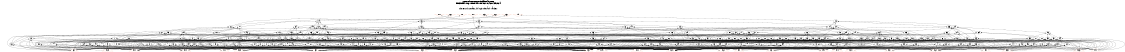 # Network structure generated by ABC

digraph network {
size = "7.5,10";
center = true;
edge [dir = back];

{
  node [shape = plaintext];
  edge [style = invis];
  LevelTitle1 [label=""];
  LevelTitle2 [label=""];
  Level6 [label = ""];
  Level5 [label = ""];
  Level4 [label = ""];
  Level3 [label = ""];
  Level2 [label = ""];
  Level1 [label = ""];
  Level0 [label = ""];
  LevelTitle1 ->  LevelTitle2 ->  Level6 ->  Level5 ->  Level4 ->  Level3 ->  Level2 ->  Level1 ->  Level0;
}

{
  rank = same;
  LevelTitle1;
  title1 [shape=plaintext,
          fontsize=20,
          fontname = "Times-Roman",
          label="Network structure visualized by ABC\nBenchmark \"top\". Time was Wed Oct 16 16:07:39 2024. "
         ];
}

{
  rank = same;
  LevelTitle2;
  title2 [shape=plaintext,
          fontsize=18,
          fontname = "Times-Roman",
          label="The network contains 240 logic nodes and 0 latches.\n"
         ];
}

{
  rank = same;
  Level6;
  Node26 [label = "o_1_", shape = invtriangle, color = coral, fillcolor = coral];
  Node27 [label = "o_2_", shape = invtriangle, color = coral, fillcolor = coral];
  Node28 [label = "o_0_", shape = invtriangle, color = coral, fillcolor = coral];
  Node29 [label = "o_7_", shape = invtriangle, color = coral, fillcolor = coral];
  Node30 [label = "o_5_", shape = invtriangle, color = coral, fillcolor = coral];
  Node31 [label = "o_6_", shape = invtriangle, color = coral, fillcolor = coral];
  Node32 [label = "o_3_", shape = invtriangle, color = coral, fillcolor = coral];
  Node33 [label = "o_4_", shape = invtriangle, color = coral, fillcolor = coral];
}

{
  rank = same;
  Level5;
  Node35 [label = "35\n", shape = ellipse];
  Node133 [label = "133\n", shape = ellipse];
  Node179 [label = "179\n", shape = ellipse];
  Node203 [label = "203\n", shape = ellipse];
}

{
  rank = same;
  Level4;
  Node36 [label = "36\n", shape = ellipse];
  Node51 [label = "51\n", shape = ellipse];
  Node86 [label = "86\n", shape = ellipse];
  Node101 [label = "101\n", shape = ellipse];
  Node125 [label = "125\n", shape = ellipse];
  Node134 [label = "134\n", shape = ellipse];
  Node149 [label = "149\n", shape = ellipse];
  Node165 [label = "165\n", shape = ellipse];
  Node180 [label = "180\n", shape = ellipse];
  Node190 [label = "190\n", shape = ellipse];
  Node194 [label = "194\n", shape = ellipse];
  Node204 [label = "204\n", shape = ellipse];
  Node220 [label = "220\n", shape = ellipse];
  Node235 [label = "235\n", shape = ellipse];
  Node247 [label = "247\n", shape = ellipse];
}

{
  rank = same;
  Level3;
  Node37 [label = "37\n", shape = ellipse];
  Node52 [label = "52\n", shape = ellipse];
  Node65 [label = "65\n", shape = ellipse];
  Node71 [label = "71\n", shape = ellipse];
  Node74 [label = "74\n", shape = ellipse];
  Node79 [label = "79\n", shape = ellipse];
  Node84 [label = "84\n", shape = ellipse];
  Node87 [label = "87\n", shape = ellipse];
  Node93 [label = "93\n", shape = ellipse];
  Node102 [label = "102\n", shape = ellipse];
  Node109 [label = "109\n", shape = ellipse];
  Node117 [label = "117\n", shape = ellipse];
  Node126 [label = "126\n", shape = ellipse];
  Node129 [label = "129\n", shape = ellipse];
  Node135 [label = "135\n", shape = ellipse];
  Node139 [label = "139\n", shape = ellipse];
  Node150 [label = "150\n", shape = ellipse];
  Node153 [label = "153\n", shape = ellipse];
  Node166 [label = "166\n", shape = ellipse];
  Node169 [label = "169\n", shape = ellipse];
  Node171 [label = "171\n", shape = ellipse];
  Node173 [label = "173\n", shape = ellipse];
  Node175 [label = "175\n", shape = ellipse];
  Node181 [label = "181\n", shape = ellipse];
  Node183 [label = "183\n", shape = ellipse];
  Node191 [label = "191\n", shape = ellipse];
  Node195 [label = "195\n", shape = ellipse];
  Node197 [label = "197\n", shape = ellipse];
  Node198 [label = "198\n", shape = ellipse];
  Node205 [label = "205\n", shape = ellipse];
  Node209 [label = "209\n", shape = ellipse];
  Node221 [label = "221\n", shape = ellipse];
  Node226 [label = "226\n", shape = ellipse];
  Node236 [label = "236\n", shape = ellipse];
  Node241 [label = "241\n", shape = ellipse];
  Node248 [label = "248\n", shape = ellipse];
  Node255 [label = "255\n", shape = ellipse];
  Node264 [label = "264\n", shape = ellipse];
  Node269 [label = "269\n", shape = ellipse];
}

{
  rank = same;
  Level2;
  Node38 [label = "38\n", shape = ellipse];
  Node44 [label = "44\n", shape = ellipse];
  Node46 [label = "46\n", shape = ellipse];
  Node48 [label = "48\n", shape = ellipse];
  Node53 [label = "53\n", shape = ellipse];
  Node56 [label = "56\n", shape = ellipse];
  Node59 [label = "59\n", shape = ellipse];
  Node61 [label = "61\n", shape = ellipse];
  Node66 [label = "66\n", shape = ellipse];
  Node68 [label = "68\n", shape = ellipse];
  Node69 [label = "69\n", shape = ellipse];
  Node75 [label = "75\n", shape = ellipse];
  Node76 [label = "76\n", shape = ellipse];
  Node80 [label = "80\n", shape = ellipse];
  Node85 [label = "85\n", shape = ellipse];
  Node88 [label = "88\n", shape = ellipse];
  Node91 [label = "91\n", shape = ellipse];
  Node94 [label = "94\n", shape = ellipse];
  Node95 [label = "95\n", shape = ellipse];
  Node97 [label = "97\n", shape = ellipse];
  Node100 [label = "100\n", shape = ellipse];
  Node103 [label = "103\n", shape = ellipse];
  Node105 [label = "105\n", shape = ellipse];
  Node110 [label = "110\n", shape = ellipse];
  Node115 [label = "115\n", shape = ellipse];
  Node118 [label = "118\n", shape = ellipse];
  Node122 [label = "122\n", shape = ellipse];
  Node127 [label = "127\n", shape = ellipse];
  Node130 [label = "130\n", shape = ellipse];
  Node132 [label = "132\n", shape = ellipse];
  Node136 [label = "136\n", shape = ellipse];
  Node140 [label = "140\n", shape = ellipse];
  Node144 [label = "144\n", shape = ellipse];
  Node145 [label = "145\n", shape = ellipse];
  Node147 [label = "147\n", shape = ellipse];
  Node151 [label = "151\n", shape = ellipse];
  Node154 [label = "154\n", shape = ellipse];
  Node156 [label = "156\n", shape = ellipse];
  Node158 [label = "158\n", shape = ellipse];
  Node160 [label = "160\n", shape = ellipse];
  Node162 [label = "162\n", shape = ellipse];
  Node164 [label = "164\n", shape = ellipse];
  Node167 [label = "167\n", shape = ellipse];
  Node172 [label = "172\n", shape = ellipse];
  Node174 [label = "174\n", shape = ellipse];
  Node176 [label = "176\n", shape = ellipse];
  Node177 [label = "177\n", shape = ellipse];
  Node182 [label = "182\n", shape = ellipse];
  Node184 [label = "184\n", shape = ellipse];
  Node186 [label = "186\n", shape = ellipse];
  Node189 [label = "189\n", shape = ellipse];
  Node192 [label = "192\n", shape = ellipse];
  Node193 [label = "193\n", shape = ellipse];
  Node196 [label = "196\n", shape = ellipse];
  Node199 [label = "199\n", shape = ellipse];
  Node201 [label = "201\n", shape = ellipse];
  Node206 [label = "206\n", shape = ellipse];
  Node210 [label = "210\n", shape = ellipse];
  Node211 [label = "211\n", shape = ellipse];
  Node213 [label = "213\n", shape = ellipse];
  Node214 [label = "214\n", shape = ellipse];
  Node216 [label = "216\n", shape = ellipse];
  Node218 [label = "218\n", shape = ellipse];
  Node222 [label = "222\n", shape = ellipse];
  Node227 [label = "227\n", shape = ellipse];
  Node228 [label = "228\n", shape = ellipse];
  Node230 [label = "230\n", shape = ellipse];
  Node231 [label = "231\n", shape = ellipse];
  Node232 [label = "232\n", shape = ellipse];
  Node233 [label = "233\n", shape = ellipse];
  Node237 [label = "237\n", shape = ellipse];
  Node238 [label = "238\n", shape = ellipse];
  Node242 [label = "242\n", shape = ellipse];
  Node243 [label = "243\n", shape = ellipse];
  Node245 [label = "245\n", shape = ellipse];
  Node249 [label = "249\n", shape = ellipse];
  Node251 [label = "251\n", shape = ellipse];
  Node252 [label = "252\n", shape = ellipse];
  Node253 [label = "253\n", shape = ellipse];
  Node256 [label = "256\n", shape = ellipse];
  Node261 [label = "261\n", shape = ellipse];
  Node265 [label = "265\n", shape = ellipse];
  Node266 [label = "266\n", shape = ellipse];
  Node267 [label = "267\n", shape = ellipse];
  Node268 [label = "268\n", shape = ellipse];
  Node270 [label = "270\n", shape = ellipse];
  Node271 [label = "271\n", shape = ellipse];
  Node272 [label = "272\n", shape = ellipse];
  Node274 [label = "274\n", shape = ellipse];
}

{
  rank = same;
  Level1;
  Node39 [label = "39\n", shape = ellipse];
  Node40 [label = "40\n", shape = ellipse];
  Node41 [label = "41\n", shape = ellipse];
  Node42 [label = "42\n", shape = ellipse];
  Node43 [label = "43\n", shape = ellipse];
  Node45 [label = "45\n", shape = ellipse];
  Node47 [label = "47\n", shape = ellipse];
  Node49 [label = "49\n", shape = ellipse];
  Node50 [label = "50\n", shape = ellipse];
  Node54 [label = "54\n", shape = ellipse];
  Node55 [label = "55\n", shape = ellipse];
  Node57 [label = "57\n", shape = ellipse];
  Node58 [label = "58\n", shape = ellipse];
  Node60 [label = "60\n", shape = ellipse];
  Node62 [label = "62\n", shape = ellipse];
  Node63 [label = "63\n", shape = ellipse];
  Node64 [label = "64\n", shape = ellipse];
  Node67 [label = "67\n", shape = ellipse];
  Node70 [label = "70\n", shape = ellipse];
  Node72 [label = "72\n", shape = ellipse];
  Node73 [label = "73\n", shape = ellipse];
  Node77 [label = "77\n", shape = ellipse];
  Node78 [label = "78\n", shape = ellipse];
  Node81 [label = "81\n", shape = ellipse];
  Node82 [label = "82\n", shape = ellipse];
  Node83 [label = "83\n", shape = ellipse];
  Node89 [label = "89\n", shape = ellipse];
  Node90 [label = "90\n", shape = ellipse];
  Node92 [label = "92\n", shape = ellipse];
  Node96 [label = "96\n", shape = ellipse];
  Node98 [label = "98\n", shape = ellipse];
  Node99 [label = "99\n", shape = ellipse];
  Node104 [label = "104\n", shape = ellipse];
  Node106 [label = "106\n", shape = ellipse];
  Node107 [label = "107\n", shape = ellipse];
  Node108 [label = "108\n", shape = ellipse];
  Node111 [label = "111\n", shape = ellipse];
  Node112 [label = "112\n", shape = ellipse];
  Node113 [label = "113\n", shape = ellipse];
  Node114 [label = "114\n", shape = ellipse];
  Node116 [label = "116\n", shape = ellipse];
  Node119 [label = "119\n", shape = ellipse];
  Node120 [label = "120\n", shape = ellipse];
  Node121 [label = "121\n", shape = ellipse];
  Node123 [label = "123\n", shape = ellipse];
  Node124 [label = "124\n", shape = ellipse];
  Node128 [label = "128\n", shape = ellipse];
  Node131 [label = "131\n", shape = ellipse];
  Node137 [label = "137\n", shape = ellipse];
  Node138 [label = "138\n", shape = ellipse];
  Node141 [label = "141\n", shape = ellipse];
  Node142 [label = "142\n", shape = ellipse];
  Node143 [label = "143\n", shape = ellipse];
  Node146 [label = "146\n", shape = ellipse];
  Node148 [label = "148\n", shape = ellipse];
  Node152 [label = "152\n", shape = ellipse];
  Node155 [label = "155\n", shape = ellipse];
  Node157 [label = "157\n", shape = ellipse];
  Node159 [label = "159\n", shape = ellipse];
  Node161 [label = "161\n", shape = ellipse];
  Node163 [label = "163\n", shape = ellipse];
  Node168 [label = "168\n", shape = ellipse];
  Node170 [label = "170\n", shape = ellipse];
  Node178 [label = "178\n", shape = ellipse];
  Node185 [label = "185\n", shape = ellipse];
  Node187 [label = "187\n", shape = ellipse];
  Node188 [label = "188\n", shape = ellipse];
  Node200 [label = "200\n", shape = ellipse];
  Node202 [label = "202\n", shape = ellipse];
  Node207 [label = "207\n", shape = ellipse];
  Node208 [label = "208\n", shape = ellipse];
  Node212 [label = "212\n", shape = ellipse];
  Node215 [label = "215\n", shape = ellipse];
  Node217 [label = "217\n", shape = ellipse];
  Node219 [label = "219\n", shape = ellipse];
  Node223 [label = "223\n", shape = ellipse];
  Node224 [label = "224\n", shape = ellipse];
  Node225 [label = "225\n", shape = ellipse];
  Node229 [label = "229\n", shape = ellipse];
  Node234 [label = "234\n", shape = ellipse];
  Node239 [label = "239\n", shape = ellipse];
  Node240 [label = "240\n", shape = ellipse];
  Node244 [label = "244\n", shape = ellipse];
  Node246 [label = "246\n", shape = ellipse];
  Node250 [label = "250\n", shape = ellipse];
  Node254 [label = "254\n", shape = ellipse];
  Node257 [label = "257\n", shape = ellipse];
  Node258 [label = "258\n", shape = ellipse];
  Node259 [label = "259\n", shape = ellipse];
  Node260 [label = "260\n", shape = ellipse];
  Node262 [label = "262\n", shape = ellipse];
  Node263 [label = "263\n", shape = ellipse];
  Node273 [label = "273\n", shape = ellipse];
}

{
  rank = same;
  Level0;
  Node1 [label = "i_20_", shape = triangle, color = coral, fillcolor = coral];
  Node2 [label = "i_9_", shape = triangle, color = coral, fillcolor = coral];
  Node3 [label = "i_10_", shape = triangle, color = coral, fillcolor = coral];
  Node4 [label = "i_7_", shape = triangle, color = coral, fillcolor = coral];
  Node5 [label = "i_8_", shape = triangle, color = coral, fillcolor = coral];
  Node6 [label = "i_5_", shape = triangle, color = coral, fillcolor = coral];
  Node7 [label = "i_6_", shape = triangle, color = coral, fillcolor = coral];
  Node8 [label = "i_14_", shape = triangle, color = coral, fillcolor = coral];
  Node9 [label = "i_3_", shape = triangle, color = coral, fillcolor = coral];
  Node10 [label = "i_13_", shape = triangle, color = coral, fillcolor = coral];
  Node11 [label = "i_4_", shape = triangle, color = coral, fillcolor = coral];
  Node12 [label = "i_12_", shape = triangle, color = coral, fillcolor = coral];
  Node13 [label = "i_1_", shape = triangle, color = coral, fillcolor = coral];
  Node14 [label = "i_11_", shape = triangle, color = coral, fillcolor = coral];
  Node15 [label = "i_2_", shape = triangle, color = coral, fillcolor = coral];
  Node16 [label = "i_23_", shape = triangle, color = coral, fillcolor = coral];
  Node17 [label = "i_18_", shape = triangle, color = coral, fillcolor = coral];
  Node18 [label = "i_24_", shape = triangle, color = coral, fillcolor = coral];
  Node19 [label = "i_17_", shape = triangle, color = coral, fillcolor = coral];
  Node20 [label = "i_0_", shape = triangle, color = coral, fillcolor = coral];
  Node21 [label = "i_21_", shape = triangle, color = coral, fillcolor = coral];
  Node22 [label = "i_16_", shape = triangle, color = coral, fillcolor = coral];
  Node23 [label = "i_22_", shape = triangle, color = coral, fillcolor = coral];
  Node24 [label = "i_15_", shape = triangle, color = coral, fillcolor = coral];
  Node25 [label = "i_19_", shape = triangle, color = coral, fillcolor = coral];
}

title1 -> title2 [style = invis];
title2 -> Node26 [style = invis];
title2 -> Node27 [style = invis];
title2 -> Node28 [style = invis];
title2 -> Node29 [style = invis];
title2 -> Node30 [style = invis];
title2 -> Node31 [style = invis];
title2 -> Node32 [style = invis];
title2 -> Node33 [style = invis];
Node26 -> Node27 [style = invis];
Node27 -> Node28 [style = invis];
Node28 -> Node29 [style = invis];
Node29 -> Node30 [style = invis];
Node30 -> Node31 [style = invis];
Node31 -> Node32 [style = invis];
Node32 -> Node33 [style = invis];
Node26 -> Node35 [style = solid];
Node27 -> Node86 [style = solid];
Node28 -> Node101 [style = solid];
Node29 -> Node117 [style = solid];
Node30 -> Node125 [style = solid];
Node31 -> Node133 [style = solid];
Node32 -> Node179 [style = solid];
Node33 -> Node203 [style = solid];
Node35 -> Node36 [style = solid];
Node35 -> Node51 [style = solid];
Node35 -> Node79 [style = solid];
Node35 -> Node84 [style = solid];
Node36 -> Node37 [style = solid];
Node36 -> Node44 [style = solid];
Node36 -> Node46 [style = solid];
Node36 -> Node48 [style = solid];
Node37 -> Node38 [style = solid];
Node37 -> Node41 [style = solid];
Node37 -> Node42 [style = solid];
Node37 -> Node43 [style = solid];
Node38 -> Node39 [style = solid];
Node38 -> Node40 [style = solid];
Node39 -> Node16 [style = solid];
Node39 -> Node18 [style = solid];
Node39 -> Node23 [style = solid];
Node40 -> Node12 [style = solid];
Node40 -> Node14 [style = solid];
Node40 -> Node19 [style = solid];
Node40 -> Node22 [style = solid];
Node41 -> Node7 [style = solid];
Node41 -> Node8 [style = solid];
Node41 -> Node9 [style = solid];
Node41 -> Node11 [style = solid];
Node42 -> Node1 [style = solid];
Node42 -> Node2 [style = solid];
Node42 -> Node3 [style = solid];
Node42 -> Node5 [style = solid];
Node43 -> Node13 [style = solid];
Node43 -> Node15 [style = solid];
Node43 -> Node20 [style = solid];
Node44 -> Node45 [style = solid];
Node44 -> Node9 [style = solid];
Node44 -> Node11 [style = solid];
Node44 -> Node13 [style = solid];
Node45 -> Node2 [style = solid];
Node45 -> Node12 [style = solid];
Node45 -> Node14 [style = solid];
Node46 -> Node47 [style = solid];
Node46 -> Node1 [style = solid];
Node46 -> Node16 [style = solid];
Node47 -> Node18 [style = solid];
Node47 -> Node19 [style = solid];
Node47 -> Node23 [style = solid];
Node48 -> Node49 [style = solid];
Node48 -> Node50 [style = solid];
Node48 -> Node8 [style = solid];
Node48 -> Node22 [style = solid];
Node49 -> Node5 [style = solid];
Node49 -> Node7 [style = solid];
Node50 -> Node4 [style = solid];
Node50 -> Node6 [style = solid];
Node51 -> Node52 [style = solid];
Node51 -> Node65 [style = solid];
Node51 -> Node71 [style = solid];
Node51 -> Node74 [style = solid];
Node52 -> Node53 [style = solid];
Node52 -> Node56 [style = solid];
Node52 -> Node59 [style = solid];
Node52 -> Node61 [style = solid];
Node53 -> Node54 [style = solid];
Node53 -> Node55 [style = solid];
Node53 -> Node16 [style = solid];
Node53 -> Node17 [style = solid];
Node54 -> Node18 [style = solid];
Node54 -> Node19 [style = solid];
Node54 -> Node22 [style = solid];
Node54 -> Node23 [style = solid];
Node55 -> Node1 [style = solid];
Node55 -> Node8 [style = solid];
Node56 -> Node57 [style = solid];
Node56 -> Node58 [style = solid];
Node56 -> Node2 [style = solid];
Node56 -> Node5 [style = solid];
Node57 -> Node9 [style = solid];
Node57 -> Node11 [style = solid];
Node57 -> Node13 [style = solid];
Node58 -> Node7 [style = solid];
Node58 -> Node10 [style = solid];
Node58 -> Node12 [style = solid];
Node58 -> Node14 [style = solid];
Node59 -> Node60 [style = solid];
Node59 -> Node6 [style = solid];
Node59 -> Node16 [style = solid];
Node59 -> Node23 [style = solid];
Node60 -> Node5 [style = solid];
Node60 -> Node7 [style = solid];
Node61 -> Node57 [style = solid];
Node61 -> Node62 [style = solid];
Node61 -> Node63 [style = solid];
Node61 -> Node64 [style = solid];
Node62 -> Node8 [style = solid];
Node62 -> Node10 [style = solid];
Node62 -> Node24 [style = solid];
Node63 -> Node1 [style = solid];
Node63 -> Node19 [style = solid];
Node63 -> Node22 [style = solid];
Node64 -> Node2 [style = solid];
Node64 -> Node12 [style = solid];
Node64 -> Node14 [style = solid];
Node65 -> Node66 [style = solid];
Node65 -> Node68 [style = solid];
Node65 -> Node69 [style = solid];
Node65 -> Node45 [style = solid];
Node66 -> Node67 [style = solid];
Node66 -> Node8 [style = solid];
Node66 -> Node22 [style = solid];
Node67 -> Node6 [style = solid];
Node67 -> Node10 [style = solid];
Node68 -> Node49 [style = solid];
Node68 -> Node16 [style = solid];
Node68 -> Node23 [style = solid];
Node69 -> Node70 [style = solid];
Node69 -> Node9 [style = solid];
Node69 -> Node11 [style = solid];
Node69 -> Node13 [style = solid];
Node70 -> Node1 [style = solid];
Node70 -> Node19 [style = solid];
Node70 -> Node25 [style = solid];
Node71 -> Node44 [style = solid];
Node71 -> Node46 [style = solid];
Node71 -> Node72 [style = solid];
Node71 -> Node73 [style = solid];
Node72 -> Node8 [style = solid];
Node72 -> Node10 [style = solid];
Node72 -> Node22 [style = solid];
Node73 -> Node4 [style = solid];
Node73 -> Node5 [style = solid];
Node73 -> Node7 [style = solid];
Node74 -> Node53 [style = solid];
Node74 -> Node75 [style = solid];
Node74 -> Node76 [style = solid];
Node74 -> Node78 [style = solid];
Node75 -> Node60 [style = solid];
Node75 -> Node57 [style = solid];
Node75 -> Node64 [style = solid];
Node75 -> Node6 [style = solid];
Node76 -> Node63 [style = solid];
Node76 -> Node77 [style = solid];
Node77 -> Node8 [style = solid];
Node77 -> Node10 [style = solid];
Node77 -> Node24 [style = solid];
Node78 -> Node16 [style = solid];
Node78 -> Node18 [style = solid];
Node78 -> Node23 [style = solid];
Node79 -> Node80 [style = solid];
Node79 -> Node82 [style = solid];
Node79 -> Node78 [style = solid];
Node79 -> Node83 [style = solid];
Node80 -> Node60 [style = solid];
Node80 -> Node81 [style = solid];
Node80 -> Node2 [style = solid];
Node80 -> Node12 [style = solid];
Node81 -> Node1 [style = solid];
Node81 -> Node3 [style = solid];
Node81 -> Node14 [style = solid];
Node81 -> Node21 [style = solid];
Node82 -> Node9 [style = solid];
Node82 -> Node13 [style = solid];
Node82 -> Node15 [style = solid];
Node83 -> Node8 [style = solid];
Node83 -> Node11 [style = solid];
Node83 -> Node19 [style = solid];
Node83 -> Node22 [style = solid];
Node84 -> Node85 [style = solid];
Node84 -> Node44 [style = solid];
Node84 -> Node72 [style = solid];
Node84 -> Node39 [style = solid];
Node85 -> Node70 [style = solid];
Node85 -> Node49 [style = solid];
Node85 -> Node6 [style = solid];
Node86 -> Node87 [style = solid];
Node86 -> Node93 [style = solid];
Node86 -> Node100 [style = solid];
Node86 -> Node99 [style = solid];
Node87 -> Node88 [style = solid];
Node87 -> Node91 [style = solid];
Node87 -> Node82 [style = solid];
Node87 -> Node92 [style = solid];
Node88 -> Node89 [style = solid];
Node88 -> Node90 [style = solid];
Node89 -> Node7 [style = solid];
Node89 -> Node9 [style = solid];
Node89 -> Node13 [style = solid];
Node90 -> Node8 [style = solid];
Node90 -> Node10 [style = solid];
Node90 -> Node14 [style = solid];
Node91 -> Node81 [style = solid];
Node91 -> Node7 [style = solid];
Node91 -> Node8 [style = solid];
Node91 -> Node18 [style = solid];
Node92 -> Node1 [style = solid];
Node92 -> Node17 [style = solid];
Node92 -> Node18 [style = solid];
Node93 -> Node94 [style = solid];
Node93 -> Node95 [style = solid];
Node93 -> Node97 [style = solid];
Node93 -> Node99 [style = solid];
Node94 -> Node55 [style = solid];
Node94 -> Node24 [style = solid];
Node95 -> Node96 [style = solid];
Node95 -> Node7 [style = solid];
Node95 -> Node10 [style = solid];
Node95 -> Node14 [style = solid];
Node96 -> Node6 [style = solid];
Node96 -> Node9 [style = solid];
Node96 -> Node13 [style = solid];
Node97 -> Node98 [style = solid];
Node97 -> Node7 [style = solid];
Node97 -> Node18 [style = solid];
Node98 -> Node10 [style = solid];
Node98 -> Node14 [style = solid];
Node99 -> Node6 [style = solid];
Node99 -> Node9 [style = solid];
Node99 -> Node13 [style = solid];
Node100 -> Node92 [style = solid];
Node100 -> Node7 [style = solid];
Node100 -> Node8 [style = solid];
Node100 -> Node14 [style = solid];
Node101 -> Node102 [style = solid];
Node101 -> Node109 [style = solid];
Node101 -> Node115 [style = solid];
Node102 -> Node103 [style = solid];
Node102 -> Node105 [style = solid];
Node102 -> Node108 [style = solid];
Node103 -> Node104 [style = solid];
Node103 -> Node4 [style = solid];
Node103 -> Node10 [style = solid];
Node103 -> Node14 [style = solid];
Node104 -> Node7 [style = solid];
Node104 -> Node9 [style = solid];
Node104 -> Node13 [style = solid];
Node105 -> Node43 [style = solid];
Node105 -> Node106 [style = solid];
Node105 -> Node107 [style = solid];
Node106 -> Node1 [style = solid];
Node106 -> Node8 [style = solid];
Node106 -> Node14 [style = solid];
Node107 -> Node3 [style = solid];
Node107 -> Node7 [style = solid];
Node107 -> Node9 [style = solid];
Node107 -> Node18 [style = solid];
Node108 -> Node1 [style = solid];
Node108 -> Node8 [style = solid];
Node108 -> Node18 [style = solid];
Node109 -> Node110 [style = solid];
Node109 -> Node112 [style = solid];
Node109 -> Node113 [style = solid];
Node109 -> Node114 [style = solid];
Node110 -> Node111 [style = solid];
Node110 -> Node7 [style = solid];
Node110 -> Node10 [style = solid];
Node110 -> Node14 [style = solid];
Node111 -> Node6 [style = solid];
Node111 -> Node9 [style = solid];
Node111 -> Node13 [style = solid];
Node112 -> Node6 [style = solid];
Node112 -> Node9 [style = solid];
Node112 -> Node13 [style = solid];
Node113 -> Node1 [style = solid];
Node113 -> Node8 [style = solid];
Node113 -> Node25 [style = solid];
Node114 -> Node7 [style = solid];
Node114 -> Node10 [style = solid];
Node114 -> Node14 [style = solid];
Node114 -> Node18 [style = solid];
Node115 -> Node108 [style = solid];
Node115 -> Node112 [style = solid];
Node115 -> Node116 [style = solid];
Node115 -> Node7 [style = solid];
Node116 -> Node4 [style = solid];
Node116 -> Node14 [style = solid];
Node117 -> Node118 [style = solid];
Node117 -> Node122 [style = solid];
Node117 -> Node124 [style = solid];
Node118 -> Node119 [style = solid];
Node118 -> Node120 [style = solid];
Node118 -> Node121 [style = solid];
Node118 -> Node6 [style = solid];
Node119 -> Node17 [style = solid];
Node119 -> Node18 [style = solid];
Node120 -> Node3 [style = solid];
Node120 -> Node15 [style = solid];
Node121 -> Node18 [style = solid];
Node121 -> Node21 [style = solid];
Node122 -> Node119 [style = solid];
Node122 -> Node123 [style = solid];
Node122 -> Node10 [style = solid];
Node123 -> Node6 [style = solid];
Node123 -> Node10 [style = solid];
Node123 -> Node24 [style = solid];
Node124 -> Node6 [style = solid];
Node124 -> Node10 [style = solid];
Node124 -> Node18 [style = solid];
Node124 -> Node24 [style = solid];
Node125 -> Node126 [style = solid];
Node125 -> Node129 [style = solid];
Node125 -> Node132 [style = solid];
Node125 -> Node18 [style = solid];
Node126 -> Node127 [style = solid];
Node126 -> Node4 [style = solid];
Node126 -> Node10 [style = solid];
Node126 -> Node18 [style = solid];
Node127 -> Node128 [style = solid];
Node127 -> Node6 [style = solid];
Node128 -> Node10 [style = solid];
Node128 -> Node25 [style = solid];
Node129 -> Node130 [style = solid];
Node129 -> Node50 [style = solid];
Node129 -> Node18 [style = solid];
Node130 -> Node131 [style = solid];
Node130 -> Node18 [style = solid];
Node130 -> Node25 [style = solid];
Node131 -> Node6 [style = solid];
Node131 -> Node10 [style = solid];
Node132 -> Node120 [style = solid];
Node132 -> Node20 [style = solid];
Node133 -> Node134 [style = solid];
Node133 -> Node149 [style = solid];
Node133 -> Node165 [style = solid];
Node133 -> Node175 [style = solid];
Node134 -> Node135 [style = solid];
Node134 -> Node139 [style = solid];
Node134 -> Node145 [style = solid];
Node134 -> Node147 [style = solid];
Node135 -> Node136 [style = solid];
Node135 -> Node90 [style = solid];
Node135 -> Node138 [style = solid];
Node136 -> Node137 [style = solid];
Node136 -> Node4 [style = solid];
Node136 -> Node10 [style = solid];
Node136 -> Node14 [style = solid];
Node137 -> Node1 [style = solid];
Node137 -> Node8 [style = solid];
Node137 -> Node18 [style = solid];
Node138 -> Node1 [style = solid];
Node138 -> Node17 [style = solid];
Node138 -> Node18 [style = solid];
Node139 -> Node140 [style = solid];
Node139 -> Node144 [style = solid];
Node139 -> Node119 [style = solid];
Node139 -> Node141 [style = solid];
Node140 -> Node120 [style = solid];
Node140 -> Node141 [style = solid];
Node140 -> Node142 [style = solid];
Node140 -> Node143 [style = solid];
Node141 -> Node6 [style = solid];
Node141 -> Node7 [style = solid];
Node141 -> Node14 [style = solid];
Node142 -> Node10 [style = solid];
Node142 -> Node18 [style = solid];
Node142 -> Node24 [style = solid];
Node143 -> Node7 [style = solid];
Node143 -> Node14 [style = solid];
Node143 -> Node18 [style = solid];
Node143 -> Node20 [style = solid];
Node144 -> Node116 [style = solid];
Node144 -> Node137 [style = solid];
Node144 -> Node6 [style = solid];
Node145 -> Node146 [style = solid];
Node145 -> Node6 [style = solid];
Node145 -> Node10 [style = solid];
Node145 -> Node14 [style = solid];
Node146 -> Node1 [style = solid];
Node146 -> Node8 [style = solid];
Node146 -> Node25 [style = solid];
Node147 -> Node148 [style = solid];
Node147 -> Node6 [style = solid];
Node147 -> Node10 [style = solid];
Node147 -> Node14 [style = solid];
Node148 -> Node1 [style = solid];
Node148 -> Node8 [style = solid];
Node148 -> Node24 [style = solid];
Node149 -> Node150 [style = solid];
Node149 -> Node153 [style = solid];
Node149 -> Node162 [style = solid];
Node149 -> Node164 [style = solid];
Node150 -> Node151 [style = solid];
Node150 -> Node120 [style = solid];
Node150 -> Node121 [style = solid];
Node150 -> Node9 [style = solid];
Node151 -> Node152 [style = solid];
Node151 -> Node15 [style = solid];
Node151 -> Node18 [style = solid];
Node151 -> Node21 [style = solid];
Node152 -> Node1 [style = solid];
Node152 -> Node3 [style = solid];
Node152 -> Node8 [style = solid];
Node152 -> Node14 [style = solid];
Node153 -> Node154 [style = solid];
Node153 -> Node156 [style = solid];
Node153 -> Node158 [style = solid];
Node153 -> Node160 [style = solid];
Node154 -> Node67 [style = solid];
Node154 -> Node155 [style = solid];
Node154 -> Node9 [style = solid];
Node154 -> Node24 [style = solid];
Node155 -> Node9 [style = solid];
Node155 -> Node10 [style = solid];
Node155 -> Node17 [style = solid];
Node155 -> Node18 [style = solid];
Node156 -> Node119 [style = solid];
Node156 -> Node157 [style = solid];
Node156 -> Node6 [style = solid];
Node156 -> Node9 [style = solid];
Node157 -> Node4 [style = solid];
Node157 -> Node6 [style = solid];
Node157 -> Node9 [style = solid];
Node157 -> Node18 [style = solid];
Node158 -> Node120 [style = solid];
Node158 -> Node159 [style = solid];
Node158 -> Node20 [style = solid];
Node159 -> Node1 [style = solid];
Node159 -> Node8 [style = solid];
Node159 -> Node14 [style = solid];
Node159 -> Node18 [style = solid];
Node160 -> Node67 [style = solid];
Node160 -> Node161 [style = solid];
Node160 -> Node9 [style = solid];
Node160 -> Node25 [style = solid];
Node161 -> Node4 [style = solid];
Node161 -> Node9 [style = solid];
Node161 -> Node10 [style = solid];
Node161 -> Node18 [style = solid];
Node162 -> Node163 [style = solid];
Node162 -> Node9 [style = solid];
Node162 -> Node15 [style = solid];
Node162 -> Node20 [style = solid];
Node163 -> Node3 [style = solid];
Node163 -> Node18 [style = solid];
Node164 -> Node131 [style = solid];
Node164 -> Node9 [style = solid];
Node164 -> Node18 [style = solid];
Node164 -> Node25 [style = solid];
Node165 -> Node166 [style = solid];
Node165 -> Node169 [style = solid];
Node165 -> Node171 [style = solid];
Node165 -> Node173 [style = solid];
Node166 -> Node127 [style = solid];
Node166 -> Node167 [style = solid];
Node166 -> Node168 [style = solid];
Node167 -> Node116 [style = solid];
Node167 -> Node7 [style = solid];
Node167 -> Node10 [style = solid];
Node167 -> Node18 [style = solid];
Node168 -> Node7 [style = solid];
Node168 -> Node14 [style = solid];
Node169 -> Node130 [style = solid];
Node169 -> Node121 [style = solid];
Node169 -> Node168 [style = solid];
Node169 -> Node170 [style = solid];
Node170 -> Node3 [style = solid];
Node170 -> Node7 [style = solid];
Node170 -> Node14 [style = solid];
Node170 -> Node15 [style = solid];
Node171 -> Node172 [style = solid];
Node171 -> Node50 [style = solid];
Node171 -> Node168 [style = solid];
Node171 -> Node18 [style = solid];
Node172 -> Node131 [style = solid];
Node172 -> Node9 [style = solid];
Node172 -> Node18 [style = solid];
Node172 -> Node24 [style = solid];
Node173 -> Node174 [style = solid];
Node173 -> Node123 [style = solid];
Node173 -> Node7 [style = solid];
Node173 -> Node14 [style = solid];
Node174 -> Node98 [style = solid];
Node174 -> Node119 [style = solid];
Node174 -> Node7 [style = solid];
Node175 -> Node176 [style = solid];
Node175 -> Node177 [style = solid];
Node175 -> Node146 [style = solid];
Node175 -> Node178 [style = solid];
Node176 -> Node138 [style = solid];
Node176 -> Node6 [style = solid];
Node176 -> Node8 [style = solid];
Node176 -> Node14 [style = solid];
Node177 -> Node98 [style = solid];
Node177 -> Node148 [style = solid];
Node177 -> Node6 [style = solid];
Node177 -> Node18 [style = solid];
Node178 -> Node6 [style = solid];
Node178 -> Node10 [style = solid];
Node178 -> Node14 [style = solid];
Node178 -> Node18 [style = solid];
Node179 -> Node180 [style = solid];
Node179 -> Node190 [style = solid];
Node179 -> Node194 [style = solid];
Node179 -> Node198 [style = solid];
Node180 -> Node181 [style = solid];
Node180 -> Node183 [style = solid];
Node180 -> Node189 [style = solid];
Node180 -> Node82 [style = solid];
Node181 -> Node182 [style = solid];
Node181 -> Node55 [style = solid];
Node181 -> Node121 [style = solid];
Node182 -> Node60 [style = solid];
Node182 -> Node3 [style = solid];
Node182 -> Node14 [style = solid];
Node183 -> Node184 [style = solid];
Node183 -> Node186 [style = solid];
Node183 -> Node112 [style = solid];
Node183 -> Node188 [style = solid];
Node184 -> Node185 [style = solid];
Node184 -> Node8 [style = solid];
Node184 -> Node10 [style = solid];
Node184 -> Node25 [style = solid];
Node185 -> Node1 [style = solid];
Node185 -> Node18 [style = solid];
Node186 -> Node49 [style = solid];
Node186 -> Node43 [style = solid];
Node186 -> Node185 [style = solid];
Node186 -> Node187 [style = solid];
Node187 -> Node3 [style = solid];
Node187 -> Node8 [style = solid];
Node187 -> Node9 [style = solid];
Node187 -> Node14 [style = solid];
Node188 -> Node5 [style = solid];
Node188 -> Node7 [style = solid];
Node188 -> Node14 [style = solid];
Node189 -> Node73 [style = solid];
Node189 -> Node106 [style = solid];
Node189 -> Node112 [style = solid];
Node189 -> Node18 [style = solid];
Node190 -> Node191 [style = solid];
Node190 -> Node193 [style = solid];
Node190 -> Node55 [style = solid];
Node190 -> Node17 [style = solid];
Node191 -> Node192 [style = solid];
Node191 -> Node62 [style = solid];
Node191 -> Node96 [style = solid];
Node191 -> Node1 [style = solid];
Node192 -> Node60 [style = solid];
Node192 -> Node14 [style = solid];
Node193 -> Node89 [style = solid];
Node193 -> Node98 [style = solid];
Node193 -> Node5 [style = solid];
Node193 -> Node18 [style = solid];
Node194 -> Node195 [style = solid];
Node194 -> Node197 [style = solid];
Node194 -> Node99 [style = solid];
Node194 -> Node18 [style = solid];
Node195 -> Node196 [style = solid];
Node195 -> Node77 [style = solid];
Node195 -> Node1 [style = solid];
Node195 -> Node18 [style = solid];
Node196 -> Node60 [style = solid];
Node196 -> Node99 [style = solid];
Node196 -> Node14 [style = solid];
Node197 -> Node192 [style = solid];
Node197 -> Node55 [style = solid];
Node197 -> Node17 [style = solid];
Node198 -> Node199 [style = solid];
Node198 -> Node201 [style = solid];
Node198 -> Node104 [style = solid];
Node198 -> Node188 [style = solid];
Node199 -> Node111 [style = solid];
Node199 -> Node200 [style = solid];
Node200 -> Node1 [style = solid];
Node200 -> Node8 [style = solid];
Node200 -> Node10 [style = solid];
Node200 -> Node25 [style = solid];
Node201 -> Node202 [style = solid];
Node201 -> Node4 [style = solid];
Node201 -> Node10 [style = solid];
Node201 -> Node18 [style = solid];
Node202 -> Node1 [style = solid];
Node202 -> Node5 [style = solid];
Node202 -> Node8 [style = solid];
Node202 -> Node14 [style = solid];
Node203 -> Node204 [style = solid];
Node203 -> Node220 [style = solid];
Node203 -> Node235 [style = solid];
Node203 -> Node247 [style = solid];
Node204 -> Node205 [style = solid];
Node204 -> Node209 [style = solid];
Node204 -> Node216 [style = solid];
Node204 -> Node218 [style = solid];
Node205 -> Node206 [style = solid];
Node205 -> Node121 [style = solid];
Node205 -> Node208 [style = solid];
Node206 -> Node207 [style = solid];
Node206 -> Node2 [style = solid];
Node206 -> Node3 [style = solid];
Node207 -> Node15 [style = solid];
Node207 -> Node18 [style = solid];
Node207 -> Node20 [style = solid];
Node207 -> Node22 [style = solid];
Node208 -> Node2 [style = solid];
Node208 -> Node3 [style = solid];
Node208 -> Node15 [style = solid];
Node208 -> Node22 [style = solid];
Node209 -> Node210 [style = solid];
Node209 -> Node211 [style = solid];
Node209 -> Node213 [style = solid];
Node209 -> Node214 [style = solid];
Node210 -> Node128 [style = solid];
Node210 -> Node2 [style = solid];
Node210 -> Node6 [style = solid];
Node210 -> Node22 [style = solid];
Node211 -> Node212 [style = solid];
Node211 -> Node2 [style = solid];
Node211 -> Node6 [style = solid];
Node211 -> Node22 [style = solid];
Node212 -> Node10 [style = solid];
Node212 -> Node24 [style = solid];
Node213 -> Node119 [style = solid];
Node213 -> Node2 [style = solid];
Node213 -> Node6 [style = solid];
Node213 -> Node22 [style = solid];
Node214 -> Node215 [style = solid];
Node214 -> Node2 [style = solid];
Node214 -> Node4 [style = solid];
Node214 -> Node6 [style = solid];
Node215 -> Node18 [style = solid];
Node215 -> Node22 [style = solid];
Node216 -> Node217 [style = solid];
Node216 -> Node2 [style = solid];
Node216 -> Node6 [style = solid];
Node217 -> Node10 [style = solid];
Node217 -> Node18 [style = solid];
Node217 -> Node22 [style = solid];
Node217 -> Node24 [style = solid];
Node218 -> Node219 [style = solid];
Node218 -> Node2 [style = solid];
Node218 -> Node10 [style = solid];
Node219 -> Node6 [style = solid];
Node219 -> Node18 [style = solid];
Node219 -> Node22 [style = solid];
Node219 -> Node25 [style = solid];
Node220 -> Node221 [style = solid];
Node220 -> Node226 [style = solid];
Node220 -> Node232 [style = solid];
Node220 -> Node233 [style = solid];
Node221 -> Node222 [style = solid];
Node221 -> Node224 [style = solid];
Node221 -> Node225 [style = solid];
Node222 -> Node50 [style = solid];
Node222 -> Node223 [style = solid];
Node222 -> Node22 [style = solid];
Node223 -> Node18 [style = solid];
Node223 -> Node19 [style = solid];
Node223 -> Node23 [style = solid];
Node224 -> Node19 [style = solid];
Node224 -> Node23 [style = solid];
Node224 -> Node25 [style = solid];
Node225 -> Node6 [style = solid];
Node225 -> Node10 [style = solid];
Node225 -> Node18 [style = solid];
Node225 -> Node22 [style = solid];
Node226 -> Node227 [style = solid];
Node226 -> Node228 [style = solid];
Node226 -> Node230 [style = solid];
Node226 -> Node231 [style = solid];
Node227 -> Node67 [style = solid];
Node227 -> Node224 [style = solid];
Node227 -> Node22 [style = solid];
Node228 -> Node119 [style = solid];
Node228 -> Node229 [style = solid];
Node228 -> Node10 [style = solid];
Node228 -> Node23 [style = solid];
Node229 -> Node19 [style = solid];
Node229 -> Node22 [style = solid];
Node230 -> Node123 [style = solid];
Node230 -> Node229 [style = solid];
Node230 -> Node23 [style = solid];
Node231 -> Node223 [style = solid];
Node231 -> Node4 [style = solid];
Node231 -> Node10 [style = solid];
Node231 -> Node22 [style = solid];
Node232 -> Node119 [style = solid];
Node232 -> Node229 [style = solid];
Node232 -> Node6 [style = solid];
Node232 -> Node23 [style = solid];
Node233 -> Node120 [style = solid];
Node233 -> Node234 [style = solid];
Node233 -> Node21 [style = solid];
Node233 -> Node23 [style = solid];
Node234 -> Node18 [style = solid];
Node234 -> Node19 [style = solid];
Node234 -> Node22 [style = solid];
Node235 -> Node236 [style = solid];
Node235 -> Node241 [style = solid];
Node235 -> Node245 [style = solid];
Node235 -> Node246 [style = solid];
Node236 -> Node237 [style = solid];
Node236 -> Node238 [style = solid];
Node236 -> Node239 [style = solid];
Node236 -> Node240 [style = solid];
Node237 -> Node212 [style = solid];
Node237 -> Node5 [style = solid];
Node237 -> Node6 [style = solid];
Node238 -> Node50 [style = solid];
Node238 -> Node5 [style = solid];
Node238 -> Node18 [style = solid];
Node239 -> Node5 [style = solid];
Node239 -> Node10 [style = solid];
Node239 -> Node17 [style = solid];
Node239 -> Node18 [style = solid];
Node240 -> Node5 [style = solid];
Node240 -> Node6 [style = solid];
Node240 -> Node17 [style = solid];
Node240 -> Node18 [style = solid];
Node241 -> Node242 [style = solid];
Node241 -> Node243 [style = solid];
Node241 -> Node244 [style = solid];
Node242 -> Node124 [style = solid];
Node242 -> Node229 [style = solid];
Node242 -> Node23 [style = solid];
Node243 -> Node131 [style = solid];
Node243 -> Node11 [style = solid];
Node243 -> Node16 [style = solid];
Node243 -> Node18 [style = solid];
Node244 -> Node22 [style = solid];
Node244 -> Node23 [style = solid];
Node244 -> Node25 [style = solid];
Node245 -> Node131 [style = solid];
Node245 -> Node11 [style = solid];
Node245 -> Node16 [style = solid];
Node245 -> Node18 [style = solid];
Node246 -> Node22 [style = solid];
Node246 -> Node23 [style = solid];
Node246 -> Node24 [style = solid];
Node247 -> Node248 [style = solid];
Node247 -> Node255 [style = solid];
Node247 -> Node264 [style = solid];
Node247 -> Node269 [style = solid];
Node248 -> Node249 [style = solid];
Node248 -> Node251 [style = solid];
Node248 -> Node252 [style = solid];
Node248 -> Node253 [style = solid];
Node249 -> Node250 [style = solid];
Node249 -> Node10 [style = solid];
Node249 -> Node11 [style = solid];
Node249 -> Node22 [style = solid];
Node250 -> Node16 [style = solid];
Node250 -> Node17 [style = solid];
Node250 -> Node18 [style = solid];
Node250 -> Node23 [style = solid];
Node251 -> Node67 [style = solid];
Node251 -> Node246 [style = solid];
Node251 -> Node11 [style = solid];
Node251 -> Node16 [style = solid];
Node252 -> Node67 [style = solid];
Node252 -> Node244 [style = solid];
Node252 -> Node11 [style = solid];
Node252 -> Node16 [style = solid];
Node253 -> Node254 [style = solid];
Node253 -> Node4 [style = solid];
Node253 -> Node10 [style = solid];
Node253 -> Node11 [style = solid];
Node254 -> Node16 [style = solid];
Node254 -> Node18 [style = solid];
Node254 -> Node22 [style = solid];
Node254 -> Node23 [style = solid];
Node255 -> Node132 [style = solid];
Node255 -> Node256 [style = solid];
Node255 -> Node261 [style = solid];
Node255 -> Node263 [style = solid];
Node256 -> Node257 [style = solid];
Node256 -> Node258 [style = solid];
Node256 -> Node259 [style = solid];
Node256 -> Node260 [style = solid];
Node257 -> Node3 [style = solid];
Node257 -> Node11 [style = solid];
Node257 -> Node15 [style = solid];
Node257 -> Node22 [style = solid];
Node258 -> Node16 [style = solid];
Node258 -> Node18 [style = solid];
Node258 -> Node21 [style = solid];
Node258 -> Node23 [style = solid];
Node259 -> Node4 [style = solid];
Node259 -> Node5 [style = solid];
Node259 -> Node10 [style = solid];
Node259 -> Node18 [style = solid];
Node260 -> Node5 [style = solid];
Node260 -> Node6 [style = solid];
Node260 -> Node10 [style = solid];
Node260 -> Node25 [style = solid];
Node261 -> Node120 [style = solid];
Node261 -> Node262 [style = solid];
Node261 -> Node16 [style = solid];
Node261 -> Node18 [style = solid];
Node262 -> Node11 [style = solid];
Node262 -> Node20 [style = solid];
Node262 -> Node22 [style = solid];
Node262 -> Node23 [style = solid];
Node263 -> Node18 [style = solid];
Node263 -> Node19 [style = solid];
Node263 -> Node22 [style = solid];
Node263 -> Node23 [style = solid];
Node264 -> Node265 [style = solid];
Node264 -> Node266 [style = solid];
Node264 -> Node267 [style = solid];
Node264 -> Node268 [style = solid];
Node265 -> Node120 [style = solid];
Node265 -> Node121 [style = solid];
Node265 -> Node5 [style = solid];
Node266 -> Node142 [style = solid];
Node266 -> Node5 [style = solid];
Node266 -> Node6 [style = solid];
Node267 -> Node119 [style = solid];
Node267 -> Node2 [style = solid];
Node267 -> Node10 [style = solid];
Node267 -> Node22 [style = solid];
Node268 -> Node215 [style = solid];
Node268 -> Node2 [style = solid];
Node268 -> Node4 [style = solid];
Node268 -> Node10 [style = solid];
Node269 -> Node270 [style = solid];
Node269 -> Node271 [style = solid];
Node269 -> Node272 [style = solid];
Node269 -> Node274 [style = solid];
Node270 -> Node250 [style = solid];
Node270 -> Node6 [style = solid];
Node270 -> Node11 [style = solid];
Node270 -> Node22 [style = solid];
Node271 -> Node50 [style = solid];
Node271 -> Node254 [style = solid];
Node271 -> Node11 [style = solid];
Node272 -> Node273 [style = solid];
Node272 -> Node5 [style = solid];
Node272 -> Node10 [style = solid];
Node273 -> Node6 [style = solid];
Node273 -> Node18 [style = solid];
Node273 -> Node25 [style = solid];
Node274 -> Node163 [style = solid];
Node274 -> Node5 [style = solid];
Node274 -> Node15 [style = solid];
Node274 -> Node20 [style = solid];
}

